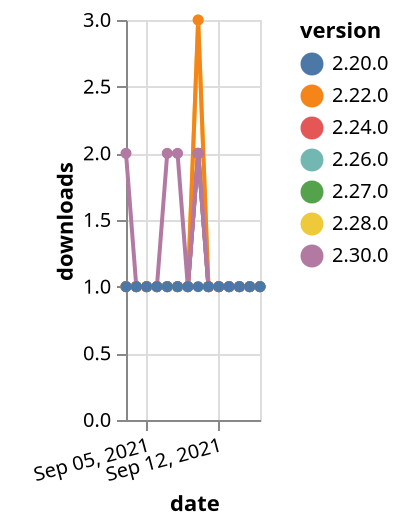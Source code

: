 {"$schema": "https://vega.github.io/schema/vega-lite/v5.json", "description": "A simple bar chart with embedded data.", "data": {"values": [{"date": "2021-09-03", "total": 141, "delta": 1, "version": "2.27.0"}, {"date": "2021-09-04", "total": 142, "delta": 1, "version": "2.27.0"}, {"date": "2021-09-05", "total": 143, "delta": 1, "version": "2.27.0"}, {"date": "2021-09-06", "total": 144, "delta": 1, "version": "2.27.0"}, {"date": "2021-09-07", "total": 145, "delta": 1, "version": "2.27.0"}, {"date": "2021-09-08", "total": 146, "delta": 1, "version": "2.27.0"}, {"date": "2021-09-09", "total": 147, "delta": 1, "version": "2.27.0"}, {"date": "2021-09-10", "total": 149, "delta": 2, "version": "2.27.0"}, {"date": "2021-09-11", "total": 150, "delta": 1, "version": "2.27.0"}, {"date": "2021-09-12", "total": 151, "delta": 1, "version": "2.27.0"}, {"date": "2021-09-13", "total": 152, "delta": 1, "version": "2.27.0"}, {"date": "2021-09-14", "total": 153, "delta": 1, "version": "2.27.0"}, {"date": "2021-09-15", "total": 154, "delta": 1, "version": "2.27.0"}, {"date": "2021-09-16", "total": 155, "delta": 1, "version": "2.27.0"}, {"date": "2021-09-03", "total": 170, "delta": 1, "version": "2.28.0"}, {"date": "2021-09-04", "total": 171, "delta": 1, "version": "2.28.0"}, {"date": "2021-09-05", "total": 172, "delta": 1, "version": "2.28.0"}, {"date": "2021-09-06", "total": 173, "delta": 1, "version": "2.28.0"}, {"date": "2021-09-07", "total": 174, "delta": 1, "version": "2.28.0"}, {"date": "2021-09-08", "total": 175, "delta": 1, "version": "2.28.0"}, {"date": "2021-09-09", "total": 176, "delta": 1, "version": "2.28.0"}, {"date": "2021-09-10", "total": 179, "delta": 3, "version": "2.28.0"}, {"date": "2021-09-11", "total": 180, "delta": 1, "version": "2.28.0"}, {"date": "2021-09-12", "total": 181, "delta": 1, "version": "2.28.0"}, {"date": "2021-09-13", "total": 182, "delta": 1, "version": "2.28.0"}, {"date": "2021-09-14", "total": 183, "delta": 1, "version": "2.28.0"}, {"date": "2021-09-15", "total": 184, "delta": 1, "version": "2.28.0"}, {"date": "2021-09-16", "total": 185, "delta": 1, "version": "2.28.0"}, {"date": "2021-09-03", "total": 148, "delta": 1, "version": "2.26.0"}, {"date": "2021-09-04", "total": 149, "delta": 1, "version": "2.26.0"}, {"date": "2021-09-05", "total": 150, "delta": 1, "version": "2.26.0"}, {"date": "2021-09-06", "total": 151, "delta": 1, "version": "2.26.0"}, {"date": "2021-09-07", "total": 152, "delta": 1, "version": "2.26.0"}, {"date": "2021-09-08", "total": 153, "delta": 1, "version": "2.26.0"}, {"date": "2021-09-09", "total": 154, "delta": 1, "version": "2.26.0"}, {"date": "2021-09-10", "total": 156, "delta": 2, "version": "2.26.0"}, {"date": "2021-09-11", "total": 157, "delta": 1, "version": "2.26.0"}, {"date": "2021-09-12", "total": 158, "delta": 1, "version": "2.26.0"}, {"date": "2021-09-13", "total": 159, "delta": 1, "version": "2.26.0"}, {"date": "2021-09-14", "total": 160, "delta": 1, "version": "2.26.0"}, {"date": "2021-09-15", "total": 161, "delta": 1, "version": "2.26.0"}, {"date": "2021-09-16", "total": 162, "delta": 1, "version": "2.26.0"}, {"date": "2021-09-03", "total": 173, "delta": 1, "version": "2.24.0"}, {"date": "2021-09-04", "total": 174, "delta": 1, "version": "2.24.0"}, {"date": "2021-09-05", "total": 175, "delta": 1, "version": "2.24.0"}, {"date": "2021-09-06", "total": 176, "delta": 1, "version": "2.24.0"}, {"date": "2021-09-07", "total": 177, "delta": 1, "version": "2.24.0"}, {"date": "2021-09-08", "total": 178, "delta": 1, "version": "2.24.0"}, {"date": "2021-09-09", "total": 179, "delta": 1, "version": "2.24.0"}, {"date": "2021-09-10", "total": 181, "delta": 2, "version": "2.24.0"}, {"date": "2021-09-11", "total": 182, "delta": 1, "version": "2.24.0"}, {"date": "2021-09-12", "total": 183, "delta": 1, "version": "2.24.0"}, {"date": "2021-09-13", "total": 184, "delta": 1, "version": "2.24.0"}, {"date": "2021-09-14", "total": 185, "delta": 1, "version": "2.24.0"}, {"date": "2021-09-15", "total": 186, "delta": 1, "version": "2.24.0"}, {"date": "2021-09-16", "total": 187, "delta": 1, "version": "2.24.0"}, {"date": "2021-09-03", "total": 283, "delta": 1, "version": "2.22.0"}, {"date": "2021-09-04", "total": 284, "delta": 1, "version": "2.22.0"}, {"date": "2021-09-05", "total": 285, "delta": 1, "version": "2.22.0"}, {"date": "2021-09-06", "total": 286, "delta": 1, "version": "2.22.0"}, {"date": "2021-09-07", "total": 287, "delta": 1, "version": "2.22.0"}, {"date": "2021-09-08", "total": 288, "delta": 1, "version": "2.22.0"}, {"date": "2021-09-09", "total": 289, "delta": 1, "version": "2.22.0"}, {"date": "2021-09-10", "total": 292, "delta": 3, "version": "2.22.0"}, {"date": "2021-09-11", "total": 293, "delta": 1, "version": "2.22.0"}, {"date": "2021-09-12", "total": 294, "delta": 1, "version": "2.22.0"}, {"date": "2021-09-13", "total": 295, "delta": 1, "version": "2.22.0"}, {"date": "2021-09-14", "total": 296, "delta": 1, "version": "2.22.0"}, {"date": "2021-09-15", "total": 297, "delta": 1, "version": "2.22.0"}, {"date": "2021-09-16", "total": 298, "delta": 1, "version": "2.22.0"}, {"date": "2021-09-03", "total": 115, "delta": 2, "version": "2.30.0"}, {"date": "2021-09-04", "total": 116, "delta": 1, "version": "2.30.0"}, {"date": "2021-09-05", "total": 117, "delta": 1, "version": "2.30.0"}, {"date": "2021-09-06", "total": 118, "delta": 1, "version": "2.30.0"}, {"date": "2021-09-07", "total": 120, "delta": 2, "version": "2.30.0"}, {"date": "2021-09-08", "total": 122, "delta": 2, "version": "2.30.0"}, {"date": "2021-09-09", "total": 123, "delta": 1, "version": "2.30.0"}, {"date": "2021-09-10", "total": 125, "delta": 2, "version": "2.30.0"}, {"date": "2021-09-11", "total": 126, "delta": 1, "version": "2.30.0"}, {"date": "2021-09-12", "total": 127, "delta": 1, "version": "2.30.0"}, {"date": "2021-09-13", "total": 128, "delta": 1, "version": "2.30.0"}, {"date": "2021-09-14", "total": 129, "delta": 1, "version": "2.30.0"}, {"date": "2021-09-15", "total": 130, "delta": 1, "version": "2.30.0"}, {"date": "2021-09-16", "total": 131, "delta": 1, "version": "2.30.0"}, {"date": "2021-09-03", "total": 214, "delta": 1, "version": "2.20.0"}, {"date": "2021-09-04", "total": 215, "delta": 1, "version": "2.20.0"}, {"date": "2021-09-05", "total": 216, "delta": 1, "version": "2.20.0"}, {"date": "2021-09-06", "total": 217, "delta": 1, "version": "2.20.0"}, {"date": "2021-09-07", "total": 218, "delta": 1, "version": "2.20.0"}, {"date": "2021-09-08", "total": 219, "delta": 1, "version": "2.20.0"}, {"date": "2021-09-09", "total": 220, "delta": 1, "version": "2.20.0"}, {"date": "2021-09-10", "total": 221, "delta": 1, "version": "2.20.0"}, {"date": "2021-09-11", "total": 222, "delta": 1, "version": "2.20.0"}, {"date": "2021-09-12", "total": 223, "delta": 1, "version": "2.20.0"}, {"date": "2021-09-13", "total": 224, "delta": 1, "version": "2.20.0"}, {"date": "2021-09-14", "total": 225, "delta": 1, "version": "2.20.0"}, {"date": "2021-09-15", "total": 226, "delta": 1, "version": "2.20.0"}, {"date": "2021-09-16", "total": 227, "delta": 1, "version": "2.20.0"}]}, "width": "container", "mark": {"type": "line", "point": {"filled": true}}, "encoding": {"x": {"field": "date", "type": "temporal", "timeUnit": "yearmonthdate", "title": "date", "axis": {"labelAngle": -15}}, "y": {"field": "delta", "type": "quantitative", "title": "downloads"}, "color": {"field": "version", "type": "nominal"}, "tooltip": {"field": "delta"}}}